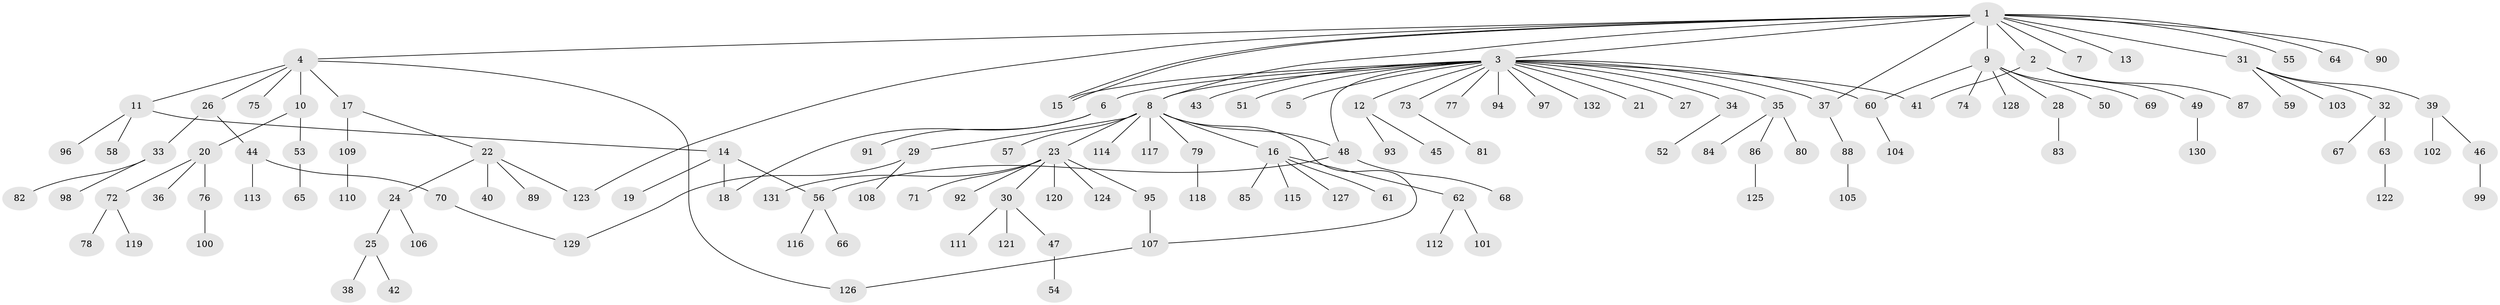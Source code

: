 // Generated by graph-tools (version 1.1) at 2025/01/03/09/25 03:01:57]
// undirected, 132 vertices, 144 edges
graph export_dot {
graph [start="1"]
  node [color=gray90,style=filled];
  1;
  2;
  3;
  4;
  5;
  6;
  7;
  8;
  9;
  10;
  11;
  12;
  13;
  14;
  15;
  16;
  17;
  18;
  19;
  20;
  21;
  22;
  23;
  24;
  25;
  26;
  27;
  28;
  29;
  30;
  31;
  32;
  33;
  34;
  35;
  36;
  37;
  38;
  39;
  40;
  41;
  42;
  43;
  44;
  45;
  46;
  47;
  48;
  49;
  50;
  51;
  52;
  53;
  54;
  55;
  56;
  57;
  58;
  59;
  60;
  61;
  62;
  63;
  64;
  65;
  66;
  67;
  68;
  69;
  70;
  71;
  72;
  73;
  74;
  75;
  76;
  77;
  78;
  79;
  80;
  81;
  82;
  83;
  84;
  85;
  86;
  87;
  88;
  89;
  90;
  91;
  92;
  93;
  94;
  95;
  96;
  97;
  98;
  99;
  100;
  101;
  102;
  103;
  104;
  105;
  106;
  107;
  108;
  109;
  110;
  111;
  112;
  113;
  114;
  115;
  116;
  117;
  118;
  119;
  120;
  121;
  122;
  123;
  124;
  125;
  126;
  127;
  128;
  129;
  130;
  131;
  132;
  1 -- 2;
  1 -- 3;
  1 -- 4;
  1 -- 7;
  1 -- 8;
  1 -- 9;
  1 -- 13;
  1 -- 15;
  1 -- 15;
  1 -- 31;
  1 -- 37;
  1 -- 55;
  1 -- 64;
  1 -- 90;
  1 -- 123;
  2 -- 41;
  2 -- 49;
  2 -- 87;
  3 -- 5;
  3 -- 6;
  3 -- 8;
  3 -- 12;
  3 -- 15;
  3 -- 21;
  3 -- 27;
  3 -- 34;
  3 -- 35;
  3 -- 37;
  3 -- 41;
  3 -- 43;
  3 -- 48;
  3 -- 51;
  3 -- 60;
  3 -- 73;
  3 -- 77;
  3 -- 94;
  3 -- 97;
  3 -- 132;
  4 -- 10;
  4 -- 11;
  4 -- 17;
  4 -- 26;
  4 -- 75;
  4 -- 126;
  6 -- 18;
  6 -- 91;
  8 -- 16;
  8 -- 23;
  8 -- 29;
  8 -- 48;
  8 -- 57;
  8 -- 79;
  8 -- 107;
  8 -- 114;
  8 -- 117;
  9 -- 28;
  9 -- 50;
  9 -- 60;
  9 -- 69;
  9 -- 74;
  9 -- 128;
  10 -- 20;
  10 -- 53;
  11 -- 14;
  11 -- 58;
  11 -- 96;
  12 -- 45;
  12 -- 93;
  14 -- 18;
  14 -- 19;
  14 -- 56;
  16 -- 61;
  16 -- 62;
  16 -- 85;
  16 -- 115;
  16 -- 127;
  17 -- 22;
  17 -- 109;
  20 -- 36;
  20 -- 72;
  20 -- 76;
  22 -- 24;
  22 -- 40;
  22 -- 89;
  22 -- 123;
  23 -- 30;
  23 -- 71;
  23 -- 92;
  23 -- 95;
  23 -- 120;
  23 -- 124;
  23 -- 131;
  24 -- 25;
  24 -- 106;
  25 -- 38;
  25 -- 42;
  26 -- 33;
  26 -- 44;
  28 -- 83;
  29 -- 108;
  29 -- 129;
  30 -- 47;
  30 -- 111;
  30 -- 121;
  31 -- 32;
  31 -- 39;
  31 -- 59;
  31 -- 103;
  32 -- 63;
  32 -- 67;
  33 -- 82;
  33 -- 98;
  34 -- 52;
  35 -- 80;
  35 -- 84;
  35 -- 86;
  37 -- 88;
  39 -- 46;
  39 -- 102;
  44 -- 70;
  44 -- 113;
  46 -- 99;
  47 -- 54;
  48 -- 56;
  48 -- 68;
  49 -- 130;
  53 -- 65;
  56 -- 66;
  56 -- 116;
  60 -- 104;
  62 -- 101;
  62 -- 112;
  63 -- 122;
  70 -- 129;
  72 -- 78;
  72 -- 119;
  73 -- 81;
  76 -- 100;
  79 -- 118;
  86 -- 125;
  88 -- 105;
  95 -- 107;
  107 -- 126;
  109 -- 110;
}
